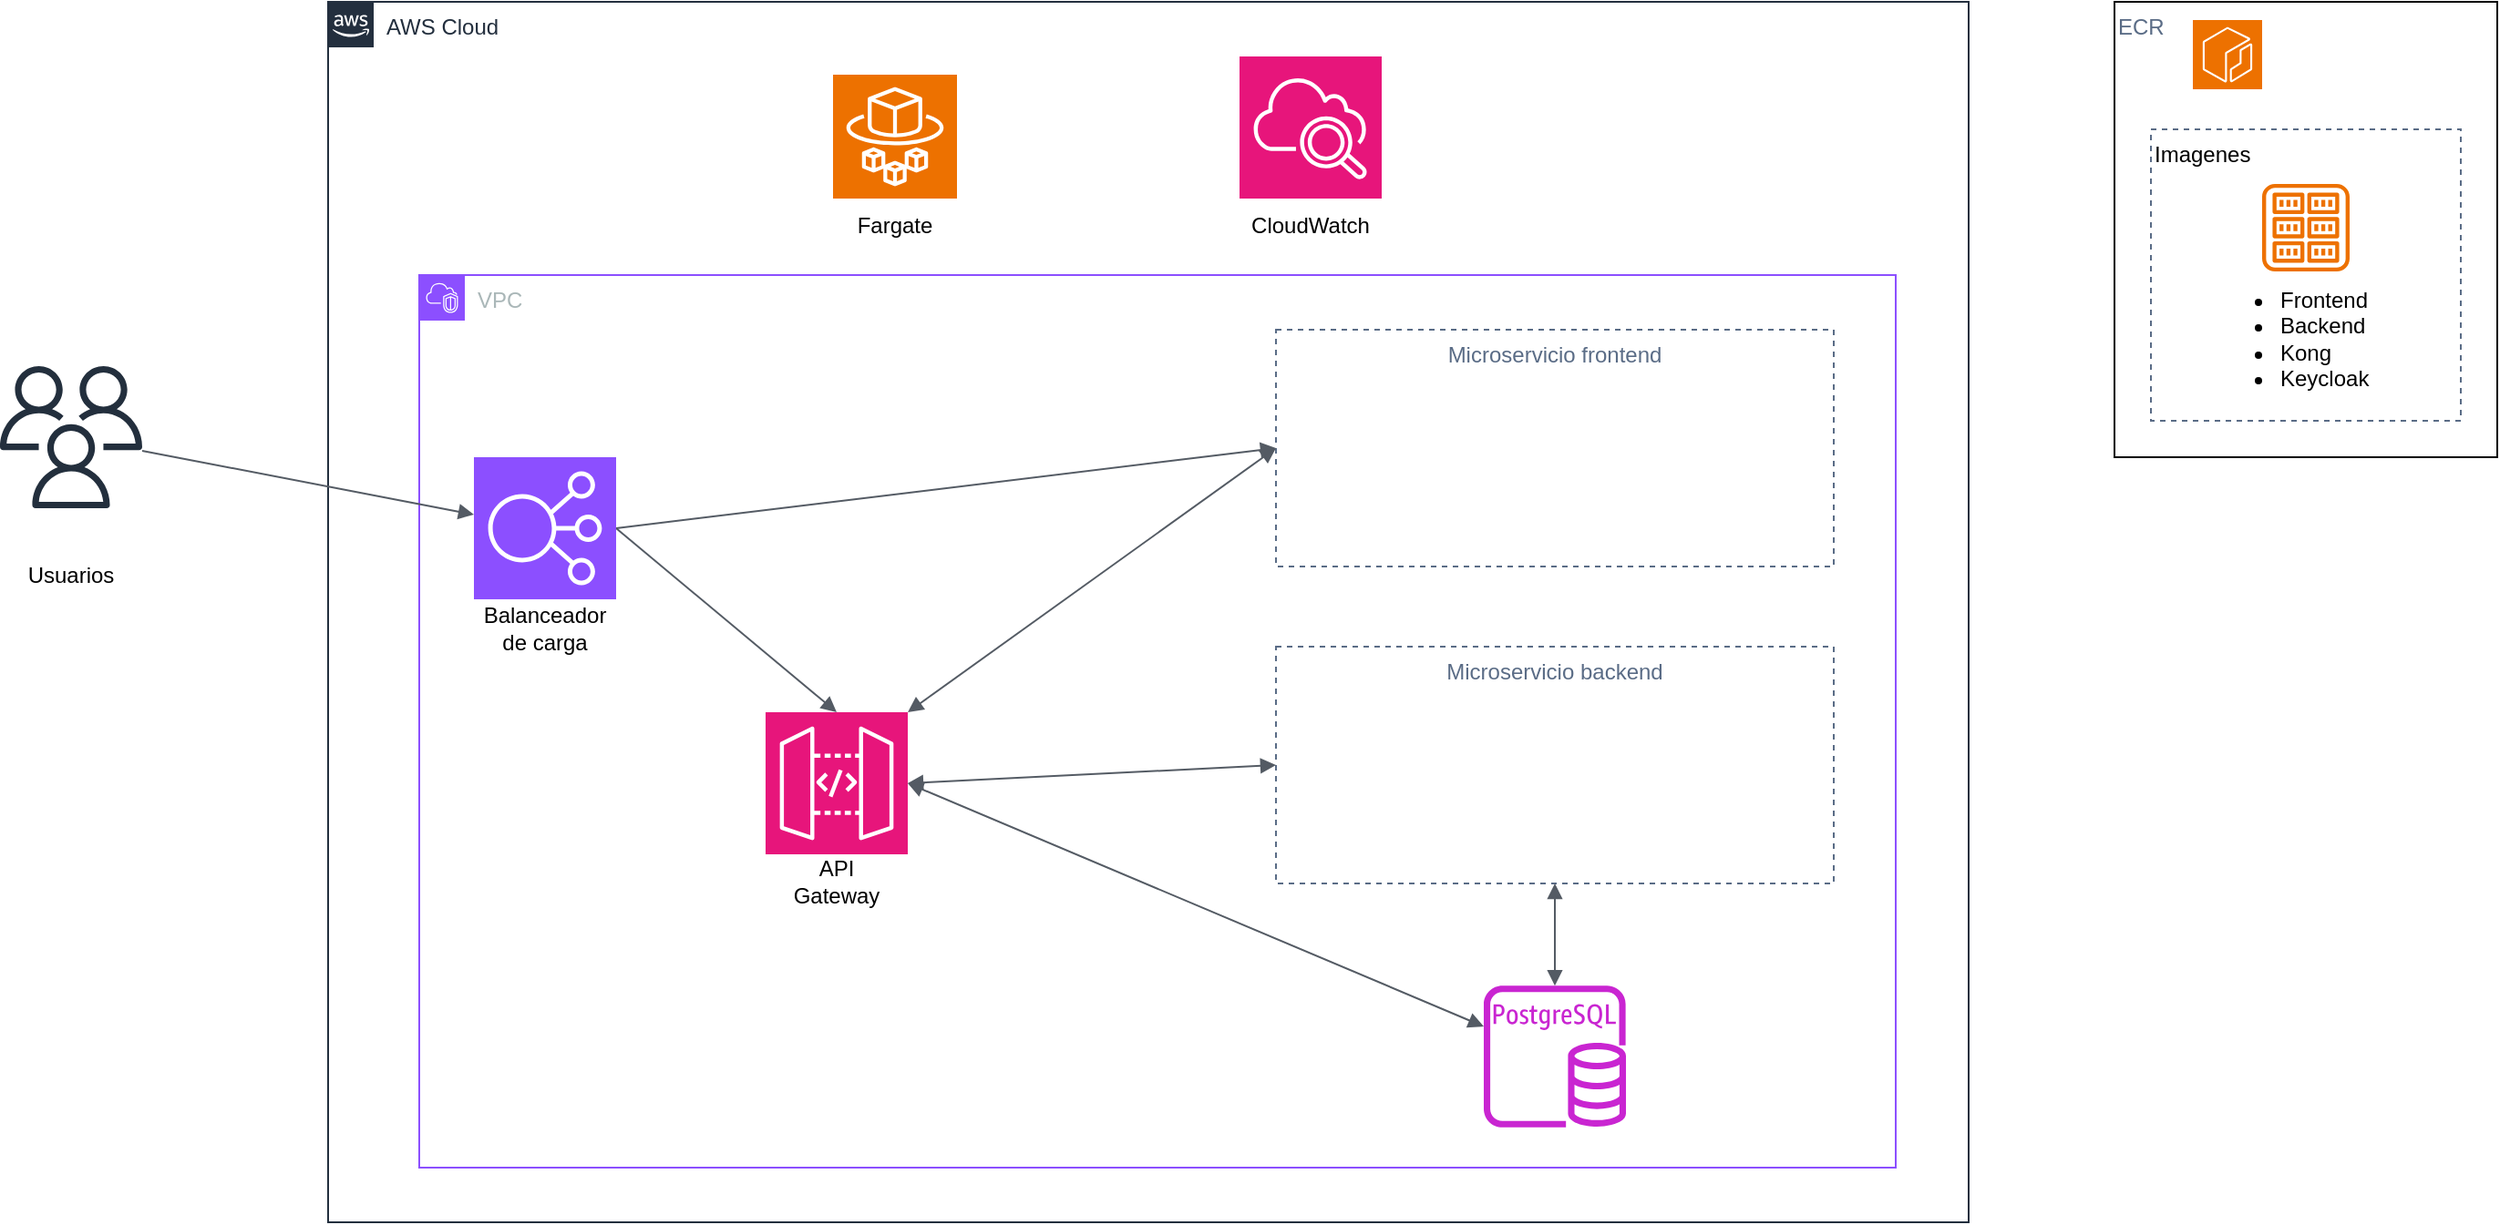 <mxfile version="26.2.14">
  <diagram name="Página-1" id="L-0Wv2fF3LqPga_j7R_v">
    <mxGraphModel dx="2658" dy="1061" grid="1" gridSize="10" guides="1" tooltips="1" connect="1" arrows="1" fold="1" page="1" pageScale="1" pageWidth="827" pageHeight="1169" math="0" shadow="0">
      <root>
        <mxCell id="0" />
        <mxCell id="1" parent="0" />
        <mxCell id="qDJffVcF8Huqy4RCvGuB-21" value="&lt;span style=&quot;color: rgba(0, 0, 0, 0); font-family: monospace; font-size: 0px; text-wrap-mode: nowrap;&quot;&gt;%3CmxGraphModel%3E%3Croot%3E%3CmxCell%20id%3D%220%22%2F%3E%3CmxCell%20id%3D%221%22%20parent%3D%220%22%2F%3E%3CmxCell%20id%3D%222%22%20value%3D%22%22%20style%3D%22sketch%3D0%3Bpoints%3D%5B%5B0%2C0%2C0%5D%2C%5B0.25%2C0%2C0%5D%2C%5B0.5%2C0%2C0%5D%2C%5B0.75%2C0%2C0%5D%2C%5B1%2C0%2C0%5D%2C%5B0%2C1%2C0%5D%2C%5B0.25%2C1%2C0%5D%2C%5B0.5%2C1%2C0%5D%2C%5B0.75%2C1%2C0%5D%2C%5B1%2C1%2C0%5D%2C%5B0%2C0.25%2C0%5D%2C%5B0%2C0.5%2C0%5D%2C%5B0%2C0.75%2C0%5D%2C%5B1%2C0.25%2C0%5D%2C%5B1%2C0.5%2C0%5D%2C%5B1%2C0.75%2C0%5D%5D%3BoutlineConnect%3D0%3BfontColor%3D%23232F3E%3BfillColor%3D%23ED7100%3BstrokeColor%3D%23ffffff%3Bdashed%3D0%3BverticalLabelPosition%3Dbottom%3BverticalAlign%3Dtop%3Balign%3Dcenter%3Bhtml%3D1%3BfontSize%3D12%3BfontStyle%3D0%3Baspect%3Dfixed%3Bshape%3Dmxgraph.aws4.resourceIcon%3BresIcon%3Dmxgraph.aws4.ecs%3B%22%20vertex%3D%221%22%20parent%3D%221%22%3E%3CmxGeometry%20x%3D%221060%22%20y%3D%2270%22%20width%3D%2278%22%20height%3D%2278%22%20as%3D%22geometry%22%2F%3E%3C%2FmxCell%3E%3C%2Froot%3E%3C%2FmxGraphModel%3E&lt;/span&gt;ECR" style="fillColor=none;strokeColor=#000000;verticalAlign=top;fontStyle=0;fontColor=#5A6C86;whiteSpace=wrap;html=1;align=left;" vertex="1" parent="1">
          <mxGeometry x="1040" y="40" width="210" height="250" as="geometry" />
        </mxCell>
        <mxCell id="qDJffVcF8Huqy4RCvGuB-30" value="&lt;font style=&quot;color: rgb(0, 0, 0);&quot;&gt;Imagenes&lt;/font&gt;" style="fillColor=none;strokeColor=#5A6C86;dashed=1;verticalAlign=top;fontStyle=0;fontColor=#5A6C86;whiteSpace=wrap;html=1;align=left;" vertex="1" parent="1">
          <mxGeometry x="1060" y="110" width="170" height="160" as="geometry" />
        </mxCell>
        <mxCell id="qDJffVcF8Huqy4RCvGuB-4" value="AWS Cloud" style="points=[[0,0],[0.25,0],[0.5,0],[0.75,0],[1,0],[1,0.25],[1,0.5],[1,0.75],[1,1],[0.75,1],[0.5,1],[0.25,1],[0,1],[0,0.75],[0,0.5],[0,0.25]];outlineConnect=0;gradientColor=none;html=1;whiteSpace=wrap;fontSize=12;fontStyle=0;container=1;pointerEvents=0;collapsible=0;recursiveResize=0;shape=mxgraph.aws4.group;grIcon=mxgraph.aws4.group_aws_cloud_alt;strokeColor=#232F3E;fillColor=none;verticalAlign=top;align=left;spacingLeft=30;fontColor=#232F3E;dashed=0;" vertex="1" parent="1">
          <mxGeometry x="60" y="40" width="900" height="670" as="geometry" />
        </mxCell>
        <mxCell id="qDJffVcF8Huqy4RCvGuB-9" value="VPC" style="points=[[0,0],[0.25,0],[0.5,0],[0.75,0],[1,0],[1,0.25],[1,0.5],[1,0.75],[1,1],[0.75,1],[0.5,1],[0.25,1],[0,1],[0,0.75],[0,0.5],[0,0.25]];outlineConnect=0;gradientColor=none;html=1;whiteSpace=wrap;fontSize=12;fontStyle=0;container=1;pointerEvents=0;collapsible=0;recursiveResize=0;shape=mxgraph.aws4.group;grIcon=mxgraph.aws4.group_vpc2;strokeColor=#8C4FFF;fillColor=none;verticalAlign=top;align=left;spacingLeft=30;fontColor=#AAB7B8;dashed=0;" vertex="1" parent="qDJffVcF8Huqy4RCvGuB-4">
          <mxGeometry x="50" y="150" width="810" height="490" as="geometry" />
        </mxCell>
        <mxCell id="qDJffVcF8Huqy4RCvGuB-15" value="Microservicio frontend" style="fillColor=none;strokeColor=#5A6C86;dashed=1;verticalAlign=top;fontStyle=0;fontColor=#5A6C86;whiteSpace=wrap;html=1;" vertex="1" parent="qDJffVcF8Huqy4RCvGuB-9">
          <mxGeometry x="470" y="30" width="306" height="130" as="geometry" />
        </mxCell>
        <mxCell id="qDJffVcF8Huqy4RCvGuB-16" value="Microservicio backend" style="fillColor=none;strokeColor=#5A6C86;dashed=1;verticalAlign=top;fontStyle=0;fontColor=#5A6C86;whiteSpace=wrap;html=1;" vertex="1" parent="qDJffVcF8Huqy4RCvGuB-9">
          <mxGeometry x="470" y="204" width="306" height="130" as="geometry" />
        </mxCell>
        <mxCell id="qDJffVcF8Huqy4RCvGuB-20" value="" style="html=1;endArrow=block;elbow=vertical;startArrow=block;startFill=1;endFill=1;strokeColor=#545B64;rounded=0;exitX=1;exitY=0.5;exitDx=0;exitDy=0;exitPerimeter=0;entryX=0;entryY=0.5;entryDx=0;entryDy=0;" edge="1" parent="qDJffVcF8Huqy4RCvGuB-9" source="qDJffVcF8Huqy4RCvGuB-5" target="qDJffVcF8Huqy4RCvGuB-16">
          <mxGeometry width="100" relative="1" as="geometry">
            <mxPoint x="120" y="270" as="sourcePoint" />
            <mxPoint x="220" y="270" as="targetPoint" />
          </mxGeometry>
        </mxCell>
        <mxCell id="qDJffVcF8Huqy4RCvGuB-34" value="" style="html=1;endArrow=block;elbow=vertical;startArrow=block;startFill=1;endFill=1;strokeColor=#545B64;rounded=0;exitX=1;exitY=0;exitDx=0;exitDy=0;exitPerimeter=0;entryX=0;entryY=0.5;entryDx=0;entryDy=0;" edge="1" parent="qDJffVcF8Huqy4RCvGuB-9" source="qDJffVcF8Huqy4RCvGuB-5" target="qDJffVcF8Huqy4RCvGuB-15">
          <mxGeometry width="100" relative="1" as="geometry">
            <mxPoint x="130" y="150" as="sourcePoint" />
            <mxPoint x="230" y="150" as="targetPoint" />
          </mxGeometry>
        </mxCell>
        <mxCell id="qDJffVcF8Huqy4RCvGuB-3" value="" style="sketch=0;outlineConnect=0;fontColor=#232F3E;gradientColor=none;fillColor=#C925D1;strokeColor=none;dashed=0;verticalLabelPosition=bottom;verticalAlign=top;align=center;html=1;fontSize=12;fontStyle=0;aspect=fixed;pointerEvents=1;shape=mxgraph.aws4.rds_postgresql_instance;" vertex="1" parent="qDJffVcF8Huqy4RCvGuB-9">
          <mxGeometry x="584" y="390" width="78" height="78" as="geometry" />
        </mxCell>
        <mxCell id="qDJffVcF8Huqy4RCvGuB-35" value="" style="html=1;endArrow=block;elbow=vertical;startArrow=block;startFill=1;endFill=1;strokeColor=#545B64;rounded=0;exitX=1;exitY=0.5;exitDx=0;exitDy=0;exitPerimeter=0;" edge="1" parent="qDJffVcF8Huqy4RCvGuB-9" source="qDJffVcF8Huqy4RCvGuB-5" target="qDJffVcF8Huqy4RCvGuB-3">
          <mxGeometry width="100" relative="1" as="geometry">
            <mxPoint x="150" y="380" as="sourcePoint" />
            <mxPoint x="250" y="380" as="targetPoint" />
          </mxGeometry>
        </mxCell>
        <mxCell id="qDJffVcF8Huqy4RCvGuB-36" value="" style="html=1;endArrow=block;elbow=vertical;startArrow=block;startFill=1;endFill=1;strokeColor=#545B64;rounded=0;exitX=0.5;exitY=1;exitDx=0;exitDy=0;" edge="1" parent="qDJffVcF8Huqy4RCvGuB-9" source="qDJffVcF8Huqy4RCvGuB-16" target="qDJffVcF8Huqy4RCvGuB-3">
          <mxGeometry width="100" relative="1" as="geometry">
            <mxPoint x="118" y="269" as="sourcePoint" />
            <mxPoint x="300" y="413" as="targetPoint" />
          </mxGeometry>
        </mxCell>
        <mxCell id="qDJffVcF8Huqy4RCvGuB-38" value="" style="html=1;endArrow=block;elbow=vertical;startArrow=none;endFill=1;strokeColor=#545B64;rounded=0;entryX=0;entryY=0.5;entryDx=0;entryDy=0;exitX=1;exitY=0.5;exitDx=0;exitDy=0;exitPerimeter=0;" edge="1" parent="qDJffVcF8Huqy4RCvGuB-9" source="qDJffVcF8Huqy4RCvGuB-11" target="qDJffVcF8Huqy4RCvGuB-15">
          <mxGeometry width="100" relative="1" as="geometry">
            <mxPoint x="-142" y="103" as="sourcePoint" />
            <mxPoint x="130" y="127" as="targetPoint" />
          </mxGeometry>
        </mxCell>
        <mxCell id="qDJffVcF8Huqy4RCvGuB-39" value="" style="html=1;endArrow=block;elbow=vertical;startArrow=none;endFill=1;strokeColor=#545B64;rounded=0;entryX=0.5;entryY=0;entryDx=0;entryDy=0;exitX=1;exitY=0.5;exitDx=0;exitDy=0;exitPerimeter=0;entryPerimeter=0;" edge="1" parent="qDJffVcF8Huqy4RCvGuB-9" source="qDJffVcF8Huqy4RCvGuB-11" target="qDJffVcF8Huqy4RCvGuB-5">
          <mxGeometry width="100" relative="1" as="geometry">
            <mxPoint x="208" y="131" as="sourcePoint" />
            <mxPoint x="480" y="105" as="targetPoint" />
          </mxGeometry>
        </mxCell>
        <mxCell id="qDJffVcF8Huqy4RCvGuB-43" value="" style="group" vertex="1" connectable="0" parent="qDJffVcF8Huqy4RCvGuB-9">
          <mxGeometry x="190" y="240" width="78" height="108" as="geometry" />
        </mxCell>
        <mxCell id="qDJffVcF8Huqy4RCvGuB-5" value="" style="sketch=0;points=[[0,0,0],[0.25,0,0],[0.5,0,0],[0.75,0,0],[1,0,0],[0,1,0],[0.25,1,0],[0.5,1,0],[0.75,1,0],[1,1,0],[0,0.25,0],[0,0.5,0],[0,0.75,0],[1,0.25,0],[1,0.5,0],[1,0.75,0]];outlineConnect=0;fontColor=#232F3E;fillColor=#E7157B;strokeColor=#ffffff;dashed=0;verticalLabelPosition=bottom;verticalAlign=top;align=center;html=1;fontSize=12;fontStyle=0;aspect=fixed;shape=mxgraph.aws4.resourceIcon;resIcon=mxgraph.aws4.api_gateway;" vertex="1" parent="qDJffVcF8Huqy4RCvGuB-43">
          <mxGeometry width="78" height="78" as="geometry" />
        </mxCell>
        <mxCell id="qDJffVcF8Huqy4RCvGuB-32" value="API Gateway" style="text;html=1;align=center;verticalAlign=middle;whiteSpace=wrap;rounded=0;" vertex="1" parent="qDJffVcF8Huqy4RCvGuB-43">
          <mxGeometry x="9" y="78" width="60" height="30" as="geometry" />
        </mxCell>
        <mxCell id="qDJffVcF8Huqy4RCvGuB-44" value="" style="group" vertex="1" connectable="0" parent="qDJffVcF8Huqy4RCvGuB-9">
          <mxGeometry x="30" y="100" width="78" height="104" as="geometry" />
        </mxCell>
        <mxCell id="qDJffVcF8Huqy4RCvGuB-11" value="" style="sketch=0;points=[[0,0,0],[0.25,0,0],[0.5,0,0],[0.75,0,0],[1,0,0],[0,1,0],[0.25,1,0],[0.5,1,0],[0.75,1,0],[1,1,0],[0,0.25,0],[0,0.5,0],[0,0.75,0],[1,0.25,0],[1,0.5,0],[1,0.75,0]];outlineConnect=0;fontColor=#232F3E;fillColor=#8C4FFF;strokeColor=#ffffff;dashed=0;verticalLabelPosition=bottom;verticalAlign=top;align=center;html=1;fontSize=12;fontStyle=0;aspect=fixed;shape=mxgraph.aws4.resourceIcon;resIcon=mxgraph.aws4.elastic_load_balancing;" vertex="1" parent="qDJffVcF8Huqy4RCvGuB-44">
          <mxGeometry width="78" height="78" as="geometry" />
        </mxCell>
        <mxCell id="qDJffVcF8Huqy4RCvGuB-40" value="Balanceador de carga" style="text;html=1;align=center;verticalAlign=middle;whiteSpace=wrap;rounded=0;" vertex="1" parent="qDJffVcF8Huqy4RCvGuB-44">
          <mxGeometry x="9" y="84" width="60" height="20" as="geometry" />
        </mxCell>
        <mxCell id="qDJffVcF8Huqy4RCvGuB-45" value="" style="group" vertex="1" connectable="0" parent="qDJffVcF8Huqy4RCvGuB-4">
          <mxGeometry x="500" y="30" width="78" height="108" as="geometry" />
        </mxCell>
        <mxCell id="qDJffVcF8Huqy4RCvGuB-10" value="" style="sketch=0;points=[[0,0,0],[0.25,0,0],[0.5,0,0],[0.75,0,0],[1,0,0],[0,1,0],[0.25,1,0],[0.5,1,0],[0.75,1,0],[1,1,0],[0,0.25,0],[0,0.5,0],[0,0.75,0],[1,0.25,0],[1,0.5,0],[1,0.75,0]];points=[[0,0,0],[0.25,0,0],[0.5,0,0],[0.75,0,0],[1,0,0],[0,1,0],[0.25,1,0],[0.5,1,0],[0.75,1,0],[1,1,0],[0,0.25,0],[0,0.5,0],[0,0.75,0],[1,0.25,0],[1,0.5,0],[1,0.75,0]];outlineConnect=0;fontColor=#232F3E;fillColor=#E7157B;strokeColor=#ffffff;dashed=0;verticalLabelPosition=bottom;verticalAlign=top;align=center;html=1;fontSize=12;fontStyle=0;aspect=fixed;shape=mxgraph.aws4.resourceIcon;resIcon=mxgraph.aws4.cloudwatch_2;" vertex="1" parent="qDJffVcF8Huqy4RCvGuB-45">
          <mxGeometry width="78" height="78" as="geometry" />
        </mxCell>
        <mxCell id="qDJffVcF8Huqy4RCvGuB-42" value="CloudWatch" style="text;html=1;align=center;verticalAlign=middle;whiteSpace=wrap;rounded=0;" vertex="1" parent="qDJffVcF8Huqy4RCvGuB-45">
          <mxGeometry x="9" y="78" width="60" height="30" as="geometry" />
        </mxCell>
        <mxCell id="qDJffVcF8Huqy4RCvGuB-46" value="" style="group" vertex="1" connectable="0" parent="qDJffVcF8Huqy4RCvGuB-4">
          <mxGeometry x="277" y="40" width="68" height="98" as="geometry" />
        </mxCell>
        <mxCell id="qDJffVcF8Huqy4RCvGuB-2" value="" style="sketch=0;points=[[0,0,0],[0.25,0,0],[0.5,0,0],[0.75,0,0],[1,0,0],[0,1,0],[0.25,1,0],[0.5,1,0],[0.75,1,0],[1,1,0],[0,0.25,0],[0,0.5,0],[0,0.75,0],[1,0.25,0],[1,0.5,0],[1,0.75,0]];outlineConnect=0;fontColor=#232F3E;fillColor=#ED7100;strokeColor=#ffffff;dashed=0;verticalLabelPosition=bottom;verticalAlign=top;align=center;html=1;fontSize=12;fontStyle=0;aspect=fixed;shape=mxgraph.aws4.resourceIcon;resIcon=mxgraph.aws4.fargate;" vertex="1" parent="qDJffVcF8Huqy4RCvGuB-46">
          <mxGeometry width="68" height="68" as="geometry" />
        </mxCell>
        <mxCell id="qDJffVcF8Huqy4RCvGuB-37" value="Fargate" style="text;html=1;align=center;verticalAlign=middle;whiteSpace=wrap;rounded=0;" vertex="1" parent="qDJffVcF8Huqy4RCvGuB-46">
          <mxGeometry x="4" y="68" width="60" height="30" as="geometry" />
        </mxCell>
        <mxCell id="qDJffVcF8Huqy4RCvGuB-17" value="" style="sketch=0;outlineConnect=0;fontColor=#232F3E;gradientColor=none;fillColor=#232F3D;strokeColor=none;dashed=0;verticalLabelPosition=bottom;verticalAlign=top;align=center;html=1;fontSize=12;fontStyle=0;aspect=fixed;pointerEvents=1;shape=mxgraph.aws4.users;" vertex="1" parent="1">
          <mxGeometry x="-120" y="240" width="78" height="78" as="geometry" />
        </mxCell>
        <mxCell id="qDJffVcF8Huqy4RCvGuB-18" value="" style="html=1;endArrow=block;elbow=vertical;startArrow=none;endFill=1;strokeColor=#545B64;rounded=0;" edge="1" parent="1" source="qDJffVcF8Huqy4RCvGuB-17" target="qDJffVcF8Huqy4RCvGuB-11">
          <mxGeometry width="100" relative="1" as="geometry">
            <mxPoint x="-110" y="390" as="sourcePoint" />
            <mxPoint x="-10" y="390" as="targetPoint" />
          </mxGeometry>
        </mxCell>
        <mxCell id="qDJffVcF8Huqy4RCvGuB-27" value="&lt;ul&gt;&lt;li&gt;&lt;span style=&quot;background-color: transparent; color: light-dark(rgb(0, 0, 0), rgb(255, 255, 255));&quot;&gt;Frontend&lt;/span&gt;&lt;/li&gt;&lt;li&gt;&lt;span style=&quot;background-color: transparent; color: light-dark(rgb(0, 0, 0), rgb(255, 255, 255));&quot;&gt;Backend&lt;/span&gt;&lt;/li&gt;&lt;li&gt;&lt;span style=&quot;background-color: transparent; color: light-dark(rgb(0, 0, 0), rgb(255, 255, 255));&quot;&gt;Kong&lt;/span&gt;&lt;/li&gt;&lt;li&gt;&lt;span style=&quot;background-color: transparent; color: light-dark(rgb(0, 0, 0), rgb(255, 255, 255));&quot;&gt;Keycloak&lt;/span&gt;&lt;/li&gt;&lt;/ul&gt;" style="text;html=1;align=left;verticalAlign=middle;whiteSpace=wrap;rounded=0;" vertex="1" parent="1">
          <mxGeometry x="1089" y="210" width="61" height="30" as="geometry" />
        </mxCell>
        <mxCell id="qDJffVcF8Huqy4RCvGuB-28" value="" style="sketch=0;outlineConnect=0;fontColor=#232F3E;gradientColor=none;fillColor=#ED7100;strokeColor=none;dashed=0;verticalLabelPosition=bottom;verticalAlign=top;align=center;html=1;fontSize=12;fontStyle=0;aspect=fixed;pointerEvents=1;shape=mxgraph.aws4.registry;" vertex="1" parent="1">
          <mxGeometry x="1121" y="140" width="48" height="48" as="geometry" />
        </mxCell>
        <mxCell id="qDJffVcF8Huqy4RCvGuB-1" value="" style="sketch=0;points=[[0,0,0],[0.25,0,0],[0.5,0,0],[0.75,0,0],[1,0,0],[0,1,0],[0.25,1,0],[0.5,1,0],[0.75,1,0],[1,1,0],[0,0.25,0],[0,0.5,0],[0,0.75,0],[1,0.25,0],[1,0.5,0],[1,0.75,0]];outlineConnect=0;fontColor=#232F3E;fillColor=#ED7100;strokeColor=#ffffff;dashed=0;verticalLabelPosition=bottom;verticalAlign=top;align=center;html=1;fontSize=12;fontStyle=0;aspect=fixed;shape=mxgraph.aws4.resourceIcon;resIcon=mxgraph.aws4.ecr;" vertex="1" parent="1">
          <mxGeometry x="1083" y="50" width="38" height="38" as="geometry" />
        </mxCell>
        <mxCell id="qDJffVcF8Huqy4RCvGuB-41" value="Usuarios" style="text;html=1;align=center;verticalAlign=middle;whiteSpace=wrap;rounded=0;" vertex="1" parent="1">
          <mxGeometry x="-111" y="340" width="60" height="30" as="geometry" />
        </mxCell>
      </root>
    </mxGraphModel>
  </diagram>
</mxfile>
